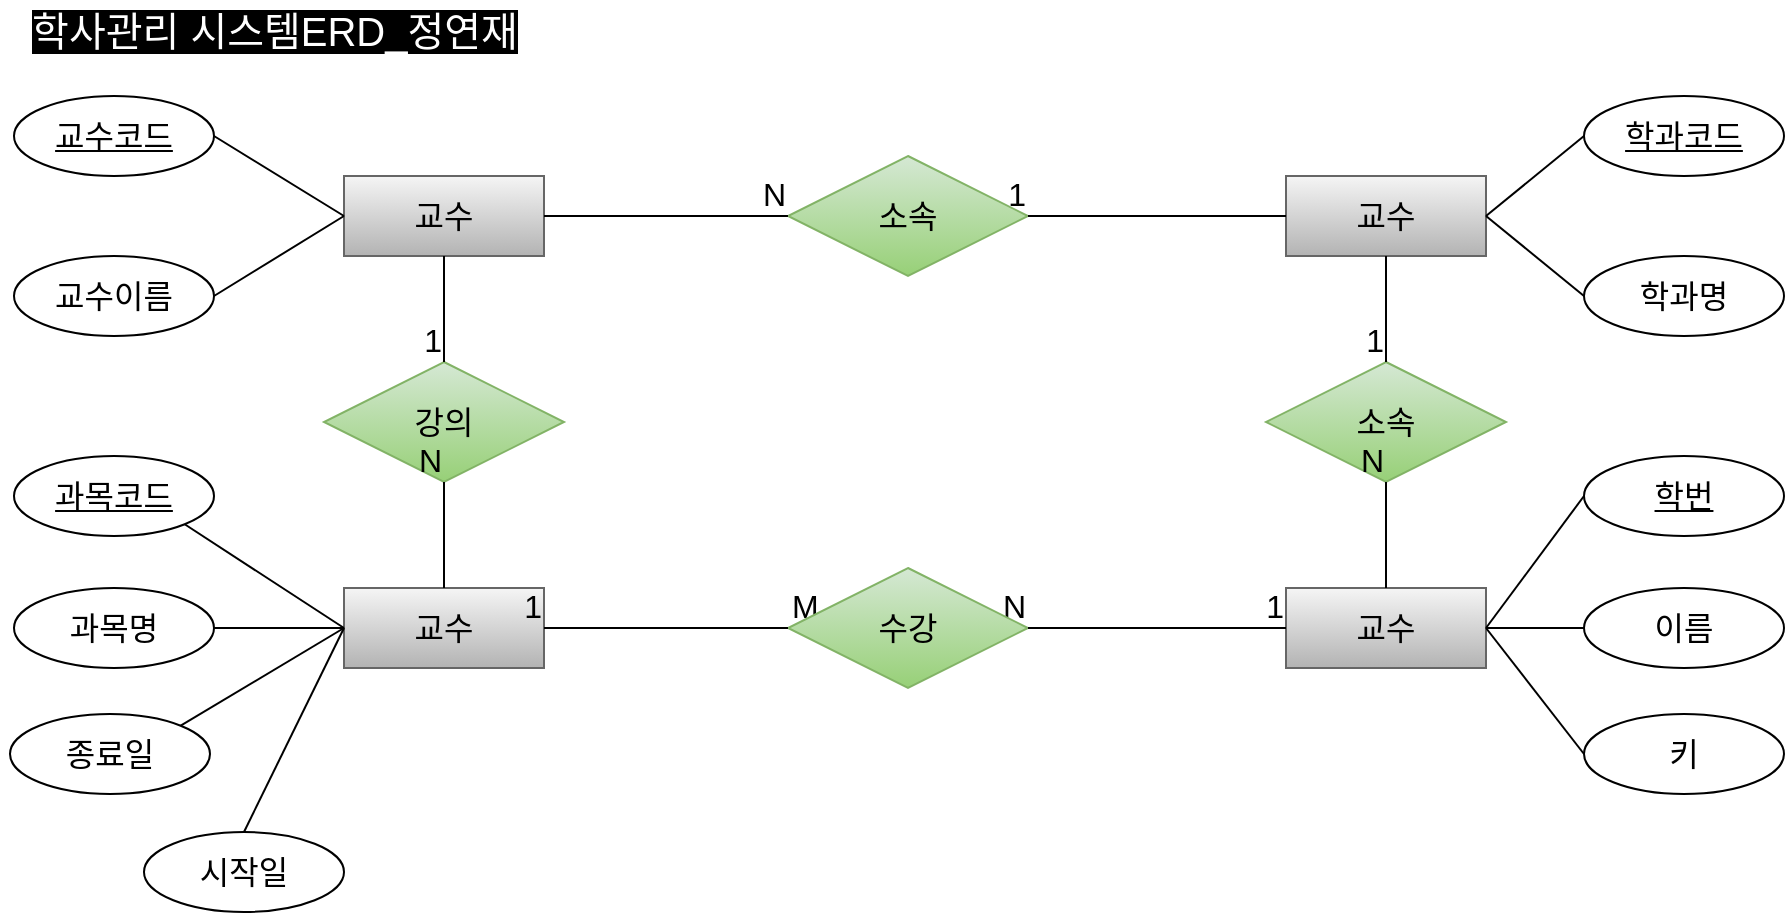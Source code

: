 <mxfile version="22.1.16" type="github">
  <diagram name="페이지-1" id="oa0nJWOy7TP7t1QkJZhz">
    <mxGraphModel dx="1412" dy="1450" grid="0" gridSize="10" guides="1" tooltips="1" connect="1" arrows="1" fold="1" page="0" pageScale="1" pageWidth="827" pageHeight="1169" math="0" shadow="0">
      <root>
        <mxCell id="0" />
        <mxCell id="1" parent="0" />
        <mxCell id="67NXc-BIiIhMoc2O-bAa-38" value="" style="endArrow=none;html=1;rounded=0;fontSize=12;startSize=8;endSize=8;curved=1;exitX=0;exitY=0.5;exitDx=0;exitDy=0;entryX=1;entryY=0.5;entryDx=0;entryDy=0;" edge="1" parent="1" source="67NXc-BIiIhMoc2O-bAa-21" target="67NXc-BIiIhMoc2O-bAa-21">
          <mxGeometry relative="1" as="geometry">
            <mxPoint x="174" y="-313" as="sourcePoint" />
            <mxPoint x="334" y="-313" as="targetPoint" />
          </mxGeometry>
        </mxCell>
        <mxCell id="67NXc-BIiIhMoc2O-bAa-39" value="M" style="resizable=0;html=1;whiteSpace=wrap;align=left;verticalAlign=bottom;fontSize=16;" connectable="0" vertex="1" parent="67NXc-BIiIhMoc2O-bAa-38">
          <mxGeometry x="-1" relative="1" as="geometry" />
        </mxCell>
        <mxCell id="67NXc-BIiIhMoc2O-bAa-40" value="N" style="resizable=0;html=1;whiteSpace=wrap;align=right;verticalAlign=bottom;fontSize=16;" connectable="0" vertex="1" parent="67NXc-BIiIhMoc2O-bAa-38">
          <mxGeometry x="1" relative="1" as="geometry" />
        </mxCell>
        <mxCell id="67NXc-BIiIhMoc2O-bAa-3" value="교수" style="whiteSpace=wrap;html=1;align=center;fontSize=16;fillColor=#f5f5f5;strokeColor=#666666;gradientColor=#b3b3b3;" vertex="1" parent="1">
          <mxGeometry x="-73" y="-475" width="100" height="40" as="geometry" />
        </mxCell>
        <mxCell id="67NXc-BIiIhMoc2O-bAa-4" value="교수" style="whiteSpace=wrap;html=1;align=center;fontSize=16;fillColor=#f5f5f5;gradientColor=#b3b3b3;strokeColor=#666666;" vertex="1" parent="1">
          <mxGeometry x="398" y="-475" width="100" height="40" as="geometry" />
        </mxCell>
        <mxCell id="67NXc-BIiIhMoc2O-bAa-5" value="교수" style="whiteSpace=wrap;html=1;align=center;fontSize=16;fillColor=#f5f5f5;gradientColor=#b3b3b3;strokeColor=#666666;" vertex="1" parent="1">
          <mxGeometry x="-73" y="-269" width="100" height="40" as="geometry" />
        </mxCell>
        <mxCell id="67NXc-BIiIhMoc2O-bAa-6" value="교수" style="whiteSpace=wrap;html=1;align=center;fontSize=16;fillColor=#f5f5f5;gradientColor=#b3b3b3;strokeColor=#666666;" vertex="1" parent="1">
          <mxGeometry x="398" y="-269" width="100" height="40" as="geometry" />
        </mxCell>
        <mxCell id="67NXc-BIiIhMoc2O-bAa-7" value="교수코드" style="ellipse;whiteSpace=wrap;html=1;align=center;fontStyle=4;fontSize=16;" vertex="1" parent="1">
          <mxGeometry x="-238" y="-515" width="100" height="40" as="geometry" />
        </mxCell>
        <mxCell id="67NXc-BIiIhMoc2O-bAa-8" value="교수이름" style="ellipse;whiteSpace=wrap;html=1;align=center;fontSize=16;" vertex="1" parent="1">
          <mxGeometry x="-238" y="-435" width="100" height="40" as="geometry" />
        </mxCell>
        <mxCell id="67NXc-BIiIhMoc2O-bAa-9" value="과목명" style="ellipse;whiteSpace=wrap;html=1;align=center;fontSize=16;" vertex="1" parent="1">
          <mxGeometry x="-238" y="-269" width="100" height="40" as="geometry" />
        </mxCell>
        <mxCell id="67NXc-BIiIhMoc2O-bAa-10" value="종료일" style="ellipse;whiteSpace=wrap;html=1;align=center;fontSize=16;" vertex="1" parent="1">
          <mxGeometry x="-240" y="-206" width="100" height="40" as="geometry" />
        </mxCell>
        <mxCell id="67NXc-BIiIhMoc2O-bAa-11" value="시작일" style="ellipse;whiteSpace=wrap;html=1;align=center;fontSize=16;" vertex="1" parent="1">
          <mxGeometry x="-173" y="-147" width="100" height="40" as="geometry" />
        </mxCell>
        <mxCell id="67NXc-BIiIhMoc2O-bAa-12" value="과목코드" style="ellipse;whiteSpace=wrap;html=1;align=center;fontStyle=4;fontSize=16;" vertex="1" parent="1">
          <mxGeometry x="-238" y="-335" width="100" height="40" as="geometry" />
        </mxCell>
        <mxCell id="67NXc-BIiIhMoc2O-bAa-13" value="학과코드" style="ellipse;whiteSpace=wrap;html=1;align=center;fontStyle=4;fontSize=16;" vertex="1" parent="1">
          <mxGeometry x="547" y="-515" width="100" height="40" as="geometry" />
        </mxCell>
        <mxCell id="67NXc-BIiIhMoc2O-bAa-14" value="학번" style="ellipse;whiteSpace=wrap;html=1;align=center;fontStyle=4;fontSize=16;" vertex="1" parent="1">
          <mxGeometry x="547" y="-335" width="100" height="40" as="geometry" />
        </mxCell>
        <mxCell id="67NXc-BIiIhMoc2O-bAa-16" value="학과명" style="ellipse;whiteSpace=wrap;html=1;align=center;fontSize=16;" vertex="1" parent="1">
          <mxGeometry x="547" y="-435" width="100" height="40" as="geometry" />
        </mxCell>
        <mxCell id="67NXc-BIiIhMoc2O-bAa-17" value="이름" style="ellipse;whiteSpace=wrap;html=1;align=center;fontSize=16;" vertex="1" parent="1">
          <mxGeometry x="547" y="-269" width="100" height="40" as="geometry" />
        </mxCell>
        <mxCell id="67NXc-BIiIhMoc2O-bAa-18" value="키" style="ellipse;whiteSpace=wrap;html=1;align=center;fontSize=16;" vertex="1" parent="1">
          <mxGeometry x="547" y="-206" width="100" height="40" as="geometry" />
        </mxCell>
        <mxCell id="67NXc-BIiIhMoc2O-bAa-19" value="소속" style="shape=rhombus;perimeter=rhombusPerimeter;whiteSpace=wrap;html=1;align=center;fontSize=16;fillColor=#d5e8d4;gradientColor=#97d077;strokeColor=#82b366;" vertex="1" parent="1">
          <mxGeometry x="149" y="-485" width="120" height="60" as="geometry" />
        </mxCell>
        <mxCell id="67NXc-BIiIhMoc2O-bAa-20" value="강의" style="shape=rhombus;perimeter=rhombusPerimeter;whiteSpace=wrap;html=1;align=center;fontSize=16;fillColor=#d5e8d4;gradientColor=#97d077;strokeColor=#82b366;" vertex="1" parent="1">
          <mxGeometry x="-83" y="-382" width="120" height="60" as="geometry" />
        </mxCell>
        <mxCell id="67NXc-BIiIhMoc2O-bAa-21" value="수강" style="shape=rhombus;perimeter=rhombusPerimeter;whiteSpace=wrap;html=1;align=center;fontSize=16;fillColor=#d5e8d4;gradientColor=#97d077;strokeColor=#82b366;" vertex="1" parent="1">
          <mxGeometry x="149" y="-279" width="120" height="60" as="geometry" />
        </mxCell>
        <mxCell id="67NXc-BIiIhMoc2O-bAa-22" value="소속" style="shape=rhombus;perimeter=rhombusPerimeter;whiteSpace=wrap;html=1;align=center;fontSize=16;fillColor=#d5e8d4;gradientColor=#97d077;strokeColor=#82b366;" vertex="1" parent="1">
          <mxGeometry x="388" y="-382" width="120" height="60" as="geometry" />
        </mxCell>
        <mxCell id="67NXc-BIiIhMoc2O-bAa-23" value="" style="endArrow=none;html=1;rounded=0;fontSize=12;startSize=8;endSize=8;curved=1;entryX=0;entryY=0.5;entryDx=0;entryDy=0;exitX=1;exitY=0.5;exitDx=0;exitDy=0;" edge="1" parent="1" source="67NXc-BIiIhMoc2O-bAa-7" target="67NXc-BIiIhMoc2O-bAa-3">
          <mxGeometry relative="1" as="geometry">
            <mxPoint x="174" y="-313" as="sourcePoint" />
            <mxPoint x="334" y="-313" as="targetPoint" />
          </mxGeometry>
        </mxCell>
        <mxCell id="67NXc-BIiIhMoc2O-bAa-24" value="" style="endArrow=none;html=1;rounded=0;fontSize=12;startSize=8;endSize=8;curved=1;entryX=0;entryY=0.5;entryDx=0;entryDy=0;exitX=1;exitY=0.5;exitDx=0;exitDy=0;" edge="1" parent="1" source="67NXc-BIiIhMoc2O-bAa-8" target="67NXc-BIiIhMoc2O-bAa-3">
          <mxGeometry relative="1" as="geometry">
            <mxPoint x="174" y="-313" as="sourcePoint" />
            <mxPoint x="334" y="-313" as="targetPoint" />
          </mxGeometry>
        </mxCell>
        <mxCell id="67NXc-BIiIhMoc2O-bAa-25" value="" style="endArrow=none;html=1;rounded=0;fontSize=12;startSize=8;endSize=8;curved=1;entryX=1;entryY=1;entryDx=0;entryDy=0;exitX=0;exitY=0.5;exitDx=0;exitDy=0;" edge="1" parent="1" source="67NXc-BIiIhMoc2O-bAa-5" target="67NXc-BIiIhMoc2O-bAa-12">
          <mxGeometry relative="1" as="geometry">
            <mxPoint x="184" y="-303" as="sourcePoint" />
            <mxPoint x="344" y="-303" as="targetPoint" />
          </mxGeometry>
        </mxCell>
        <mxCell id="67NXc-BIiIhMoc2O-bAa-26" value="" style="endArrow=none;html=1;rounded=0;fontSize=12;startSize=8;endSize=8;curved=1;entryX=1;entryY=0.5;entryDx=0;entryDy=0;exitX=0;exitY=0.5;exitDx=0;exitDy=0;" edge="1" parent="1" source="67NXc-BIiIhMoc2O-bAa-5" target="67NXc-BIiIhMoc2O-bAa-9">
          <mxGeometry relative="1" as="geometry">
            <mxPoint x="194" y="-293" as="sourcePoint" />
            <mxPoint x="354" y="-293" as="targetPoint" />
          </mxGeometry>
        </mxCell>
        <mxCell id="67NXc-BIiIhMoc2O-bAa-27" value="" style="endArrow=none;html=1;rounded=0;fontSize=12;startSize=8;endSize=8;curved=1;entryX=1;entryY=0;entryDx=0;entryDy=0;exitX=0;exitY=0.5;exitDx=0;exitDy=0;" edge="1" parent="1" source="67NXc-BIiIhMoc2O-bAa-5" target="67NXc-BIiIhMoc2O-bAa-10">
          <mxGeometry relative="1" as="geometry">
            <mxPoint x="204" y="-283" as="sourcePoint" />
            <mxPoint x="364" y="-283" as="targetPoint" />
          </mxGeometry>
        </mxCell>
        <mxCell id="67NXc-BIiIhMoc2O-bAa-28" value="" style="endArrow=none;html=1;rounded=0;fontSize=12;startSize=8;endSize=8;curved=1;entryX=0;entryY=0.5;entryDx=0;entryDy=0;exitX=0.5;exitY=0;exitDx=0;exitDy=0;" edge="1" parent="1" source="67NXc-BIiIhMoc2O-bAa-11" target="67NXc-BIiIhMoc2O-bAa-5">
          <mxGeometry relative="1" as="geometry">
            <mxPoint x="214" y="-273" as="sourcePoint" />
            <mxPoint x="374" y="-273" as="targetPoint" />
          </mxGeometry>
        </mxCell>
        <mxCell id="67NXc-BIiIhMoc2O-bAa-29" value="" style="endArrow=none;html=1;rounded=0;fontSize=12;startSize=8;endSize=8;curved=1;entryX=1;entryY=0.5;entryDx=0;entryDy=0;exitX=0;exitY=0.5;exitDx=0;exitDy=0;" edge="1" parent="1" source="67NXc-BIiIhMoc2O-bAa-14" target="67NXc-BIiIhMoc2O-bAa-6">
          <mxGeometry relative="1" as="geometry">
            <mxPoint x="224" y="-263" as="sourcePoint" />
            <mxPoint x="384" y="-263" as="targetPoint" />
          </mxGeometry>
        </mxCell>
        <mxCell id="67NXc-BIiIhMoc2O-bAa-30" value="" style="endArrow=none;html=1;rounded=0;fontSize=12;startSize=8;endSize=8;curved=1;entryX=0;entryY=0.5;entryDx=0;entryDy=0;exitX=1;exitY=0.5;exitDx=0;exitDy=0;" edge="1" parent="1" source="67NXc-BIiIhMoc2O-bAa-6" target="67NXc-BIiIhMoc2O-bAa-17">
          <mxGeometry relative="1" as="geometry">
            <mxPoint x="484" y="-164" as="sourcePoint" />
            <mxPoint x="394" y="-253" as="targetPoint" />
          </mxGeometry>
        </mxCell>
        <mxCell id="67NXc-BIiIhMoc2O-bAa-31" value="" style="endArrow=none;html=1;rounded=0;fontSize=12;startSize=8;endSize=8;curved=1;entryX=0;entryY=0.5;entryDx=0;entryDy=0;exitX=1;exitY=0.5;exitDx=0;exitDy=0;" edge="1" parent="1" source="67NXc-BIiIhMoc2O-bAa-6" target="67NXc-BIiIhMoc2O-bAa-18">
          <mxGeometry relative="1" as="geometry">
            <mxPoint x="244" y="-243" as="sourcePoint" />
            <mxPoint x="404" y="-243" as="targetPoint" />
          </mxGeometry>
        </mxCell>
        <mxCell id="67NXc-BIiIhMoc2O-bAa-32" value="" style="endArrow=none;html=1;rounded=0;fontSize=12;startSize=8;endSize=8;curved=1;entryX=0;entryY=0.5;entryDx=0;entryDy=0;exitX=1;exitY=0.5;exitDx=0;exitDy=0;" edge="1" parent="1" source="67NXc-BIiIhMoc2O-bAa-4" target="67NXc-BIiIhMoc2O-bAa-13">
          <mxGeometry relative="1" as="geometry">
            <mxPoint x="254" y="-233" as="sourcePoint" />
            <mxPoint x="414" y="-233" as="targetPoint" />
          </mxGeometry>
        </mxCell>
        <mxCell id="67NXc-BIiIhMoc2O-bAa-33" value="" style="endArrow=none;html=1;rounded=0;fontSize=12;startSize=8;endSize=8;curved=1;entryX=0;entryY=0.5;entryDx=0;entryDy=0;exitX=1;exitY=0.5;exitDx=0;exitDy=0;" edge="1" parent="1" source="67NXc-BIiIhMoc2O-bAa-4" target="67NXc-BIiIhMoc2O-bAa-16">
          <mxGeometry relative="1" as="geometry">
            <mxPoint x="264" y="-223" as="sourcePoint" />
            <mxPoint x="424" y="-223" as="targetPoint" />
          </mxGeometry>
        </mxCell>
        <mxCell id="67NXc-BIiIhMoc2O-bAa-34" value="" style="endArrow=none;html=1;rounded=0;fontSize=12;startSize=8;endSize=8;curved=1;entryX=0.5;entryY=0;entryDx=0;entryDy=0;exitX=0.5;exitY=1;exitDx=0;exitDy=0;" edge="1" parent="1" source="67NXc-BIiIhMoc2O-bAa-3" target="67NXc-BIiIhMoc2O-bAa-20">
          <mxGeometry relative="1" as="geometry">
            <mxPoint x="174" y="-313" as="sourcePoint" />
            <mxPoint x="334" y="-313" as="targetPoint" />
          </mxGeometry>
        </mxCell>
        <mxCell id="67NXc-BIiIhMoc2O-bAa-35" value="1" style="resizable=0;html=1;whiteSpace=wrap;align=right;verticalAlign=bottom;fontSize=16;" connectable="0" vertex="1" parent="67NXc-BIiIhMoc2O-bAa-34">
          <mxGeometry x="1" relative="1" as="geometry" />
        </mxCell>
        <mxCell id="67NXc-BIiIhMoc2O-bAa-36" value="" style="endArrow=none;html=1;rounded=0;fontSize=12;startSize=8;endSize=8;curved=1;entryX=0.5;entryY=1;entryDx=0;entryDy=0;exitX=0.5;exitY=0;exitDx=0;exitDy=0;" edge="1" parent="1" source="67NXc-BIiIhMoc2O-bAa-5" target="67NXc-BIiIhMoc2O-bAa-20">
          <mxGeometry relative="1" as="geometry">
            <mxPoint x="174" y="-313" as="sourcePoint" />
            <mxPoint x="334" y="-313" as="targetPoint" />
          </mxGeometry>
        </mxCell>
        <mxCell id="67NXc-BIiIhMoc2O-bAa-37" value="N" style="resizable=0;html=1;whiteSpace=wrap;align=right;verticalAlign=bottom;fontSize=16;" connectable="0" vertex="1" parent="67NXc-BIiIhMoc2O-bAa-36">
          <mxGeometry x="1" relative="1" as="geometry" />
        </mxCell>
        <mxCell id="67NXc-BIiIhMoc2O-bAa-41" value="" style="endArrow=none;html=1;rounded=0;fontSize=12;startSize=8;endSize=8;curved=1;exitX=0;exitY=0.5;exitDx=0;exitDy=0;entryX=1;entryY=0.5;entryDx=0;entryDy=0;" edge="1" parent="1" source="67NXc-BIiIhMoc2O-bAa-21" target="67NXc-BIiIhMoc2O-bAa-5">
          <mxGeometry relative="1" as="geometry">
            <mxPoint x="174" y="-313" as="sourcePoint" />
            <mxPoint x="72" y="-314" as="targetPoint" />
          </mxGeometry>
        </mxCell>
        <mxCell id="67NXc-BIiIhMoc2O-bAa-42" value="1" style="resizable=0;html=1;whiteSpace=wrap;align=right;verticalAlign=bottom;fontSize=16;" connectable="0" vertex="1" parent="67NXc-BIiIhMoc2O-bAa-41">
          <mxGeometry x="1" relative="1" as="geometry" />
        </mxCell>
        <mxCell id="67NXc-BIiIhMoc2O-bAa-43" value="" style="endArrow=none;html=1;rounded=0;fontSize=12;startSize=8;endSize=8;curved=1;entryX=0;entryY=0.5;entryDx=0;entryDy=0;exitX=1;exitY=0.5;exitDx=0;exitDy=0;" edge="1" parent="1" source="67NXc-BIiIhMoc2O-bAa-21" target="67NXc-BIiIhMoc2O-bAa-6">
          <mxGeometry relative="1" as="geometry">
            <mxPoint x="174" y="-313" as="sourcePoint" />
            <mxPoint x="334" y="-313" as="targetPoint" />
          </mxGeometry>
        </mxCell>
        <mxCell id="67NXc-BIiIhMoc2O-bAa-44" value="1" style="resizable=0;html=1;whiteSpace=wrap;align=right;verticalAlign=bottom;fontSize=16;" connectable="0" vertex="1" parent="67NXc-BIiIhMoc2O-bAa-43">
          <mxGeometry x="1" relative="1" as="geometry" />
        </mxCell>
        <mxCell id="67NXc-BIiIhMoc2O-bAa-45" value="" style="endArrow=none;html=1;rounded=0;fontSize=12;startSize=8;endSize=8;curved=1;entryX=0.5;entryY=1;entryDx=0;entryDy=0;exitX=0.5;exitY=0;exitDx=0;exitDy=0;" edge="1" parent="1" source="67NXc-BIiIhMoc2O-bAa-6" target="67NXc-BIiIhMoc2O-bAa-22">
          <mxGeometry relative="1" as="geometry">
            <mxPoint x="174" y="-313" as="sourcePoint" />
            <mxPoint x="334" y="-313" as="targetPoint" />
          </mxGeometry>
        </mxCell>
        <mxCell id="67NXc-BIiIhMoc2O-bAa-46" value="N" style="resizable=0;html=1;whiteSpace=wrap;align=right;verticalAlign=bottom;fontSize=16;" connectable="0" vertex="1" parent="67NXc-BIiIhMoc2O-bAa-45">
          <mxGeometry x="1" relative="1" as="geometry" />
        </mxCell>
        <mxCell id="67NXc-BIiIhMoc2O-bAa-47" value="" style="endArrow=none;html=1;rounded=0;fontSize=12;startSize=8;endSize=8;curved=1;entryX=0.5;entryY=0;entryDx=0;entryDy=0;exitX=0.5;exitY=1;exitDx=0;exitDy=0;" edge="1" parent="1" source="67NXc-BIiIhMoc2O-bAa-4" target="67NXc-BIiIhMoc2O-bAa-22">
          <mxGeometry relative="1" as="geometry">
            <mxPoint x="174" y="-313" as="sourcePoint" />
            <mxPoint x="334" y="-313" as="targetPoint" />
          </mxGeometry>
        </mxCell>
        <mxCell id="67NXc-BIiIhMoc2O-bAa-48" value="1" style="resizable=0;html=1;whiteSpace=wrap;align=right;verticalAlign=bottom;fontSize=16;" connectable="0" vertex="1" parent="67NXc-BIiIhMoc2O-bAa-47">
          <mxGeometry x="1" relative="1" as="geometry" />
        </mxCell>
        <mxCell id="67NXc-BIiIhMoc2O-bAa-49" value="" style="endArrow=none;html=1;rounded=0;fontSize=12;startSize=8;endSize=8;curved=1;entryX=1;entryY=0.5;entryDx=0;entryDy=0;exitX=0;exitY=0.5;exitDx=0;exitDy=0;" edge="1" parent="1" source="67NXc-BIiIhMoc2O-bAa-4" target="67NXc-BIiIhMoc2O-bAa-19">
          <mxGeometry relative="1" as="geometry">
            <mxPoint x="174" y="-313" as="sourcePoint" />
            <mxPoint x="334" y="-313" as="targetPoint" />
          </mxGeometry>
        </mxCell>
        <mxCell id="67NXc-BIiIhMoc2O-bAa-50" value="1" style="resizable=0;html=1;whiteSpace=wrap;align=right;verticalAlign=bottom;fontSize=16;" connectable="0" vertex="1" parent="67NXc-BIiIhMoc2O-bAa-49">
          <mxGeometry x="1" relative="1" as="geometry" />
        </mxCell>
        <mxCell id="67NXc-BIiIhMoc2O-bAa-51" value="" style="endArrow=none;html=1;rounded=0;fontSize=12;startSize=8;endSize=8;curved=1;exitX=1;exitY=0.5;exitDx=0;exitDy=0;entryX=0;entryY=0.5;entryDx=0;entryDy=0;" edge="1" parent="1" source="67NXc-BIiIhMoc2O-bAa-3" target="67NXc-BIiIhMoc2O-bAa-19">
          <mxGeometry relative="1" as="geometry">
            <mxPoint x="174" y="-313" as="sourcePoint" />
            <mxPoint x="334" y="-313" as="targetPoint" />
          </mxGeometry>
        </mxCell>
        <mxCell id="67NXc-BIiIhMoc2O-bAa-52" value="N" style="resizable=0;html=1;whiteSpace=wrap;align=right;verticalAlign=bottom;fontSize=16;" connectable="0" vertex="1" parent="67NXc-BIiIhMoc2O-bAa-51">
          <mxGeometry x="1" relative="1" as="geometry" />
        </mxCell>
        <mxCell id="67NXc-BIiIhMoc2O-bAa-53" value="&lt;font style=&quot;&quot; size=&quot;1&quot; color=&quot;#ffffff&quot;&gt;&lt;span style=&quot;font-size: 20px; background-color: rgb(0, 0, 0);&quot;&gt;학사관리 시스템ERD_정연재&lt;/span&gt;&lt;/font&gt;" style="text;strokeColor=none;fillColor=none;html=1;align=center;verticalAlign=middle;whiteSpace=wrap;rounded=0;fontSize=16;" vertex="1" parent="1">
          <mxGeometry x="-245" y="-563" width="275" height="30" as="geometry" />
        </mxCell>
      </root>
    </mxGraphModel>
  </diagram>
</mxfile>
